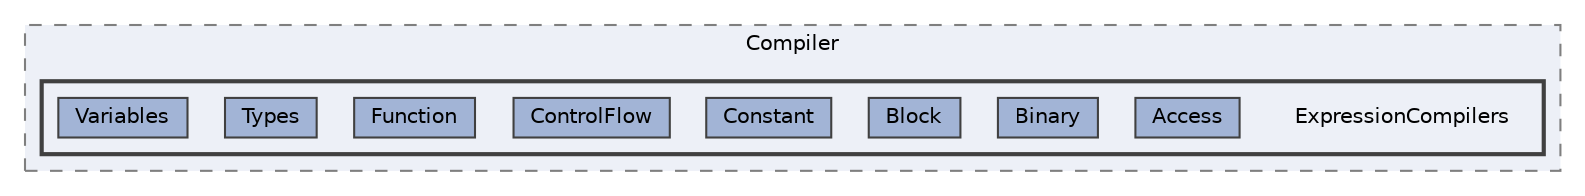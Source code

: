 digraph "src/BadScript2/Runtime/VirtualMachine/Compiler/ExpressionCompilers"
{
 // LATEX_PDF_SIZE
  bgcolor="transparent";
  edge [fontname=Helvetica,fontsize=10,labelfontname=Helvetica,labelfontsize=10];
  node [fontname=Helvetica,fontsize=10,shape=box,height=0.2,width=0.4];
  compound=true
  subgraph clusterdir_4e1422a7df9947e43159dffc34107fbf {
    graph [ bgcolor="#edf0f7", pencolor="grey50", label="Compiler", fontname=Helvetica,fontsize=10 style="filled,dashed", URL="dir_4e1422a7df9947e43159dffc34107fbf.html",tooltip=""]
  subgraph clusterdir_1df7dc24e40b8f4da5a00a5aa7eeb0fb {
    graph [ bgcolor="#edf0f7", pencolor="grey25", label="", fontname=Helvetica,fontsize=10 style="filled,bold", URL="dir_1df7dc24e40b8f4da5a00a5aa7eeb0fb.html",tooltip=""]
    dir_1df7dc24e40b8f4da5a00a5aa7eeb0fb [shape=plaintext, label="ExpressionCompilers"];
  dir_f51b5a8a4b6f1b8e3077233e4a664cbe [label="Access", fillcolor="#a2b4d6", color="grey25", style="filled", URL="dir_f51b5a8a4b6f1b8e3077233e4a664cbe.html",tooltip=""];
  dir_ed40e14d422882aea39955272aec20bd [label="Binary", fillcolor="#a2b4d6", color="grey25", style="filled", URL="dir_ed40e14d422882aea39955272aec20bd.html",tooltip=""];
  dir_4d00df6ab1e566b72fd529feb37f45c7 [label="Block", fillcolor="#a2b4d6", color="grey25", style="filled", URL="dir_4d00df6ab1e566b72fd529feb37f45c7.html",tooltip=""];
  dir_3527cc7b5d828a0a45ad855015aa3440 [label="Constant", fillcolor="#a2b4d6", color="grey25", style="filled", URL="dir_3527cc7b5d828a0a45ad855015aa3440.html",tooltip=""];
  dir_bf80a251565d6227130427499b70e85e [label="ControlFlow", fillcolor="#a2b4d6", color="grey25", style="filled", URL="dir_bf80a251565d6227130427499b70e85e.html",tooltip=""];
  dir_bfbcef6bda67a442aa7b070c3658a58c [label="Function", fillcolor="#a2b4d6", color="grey25", style="filled", URL="dir_bfbcef6bda67a442aa7b070c3658a58c.html",tooltip=""];
  dir_401c29db6e8d59fb3f4508718761b53d [label="Types", fillcolor="#a2b4d6", color="grey25", style="filled", URL="dir_401c29db6e8d59fb3f4508718761b53d.html",tooltip=""];
  dir_5b8c2e4c68b2d2b8ae4f45afca967514 [label="Variables", fillcolor="#a2b4d6", color="grey25", style="filled", URL="dir_5b8c2e4c68b2d2b8ae4f45afca967514.html",tooltip=""];
  }
  }
}
